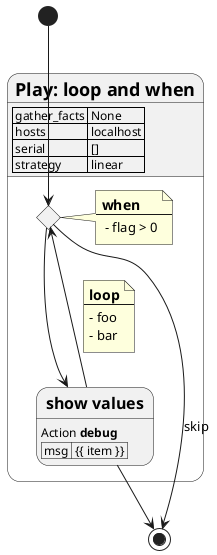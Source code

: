 @startuml
state "= Play: loop and when" as play_1 {
    play_1 : | gather_facts | None |
    play_1 : | hosts | localhost |
    play_1 : | serial | [] |
    play_1 : | strategy | linear |
    state task_1_when <<choice>>
    note right of task_1_when
        === when
        ----
         - flag > 0
    end note
    state "== show values" as task_1
    task_1 : Action **debug**
    task_1 : | msg | {{ item }} |
}
[*] --> task_1_when
task_1_when --> task_1
task_1 --> [*]
task_1_when --> [*] : skip
task_1 --> task_1_when
note on link
    === loop
    ----
    - foo
    - bar
end note
@enduml
